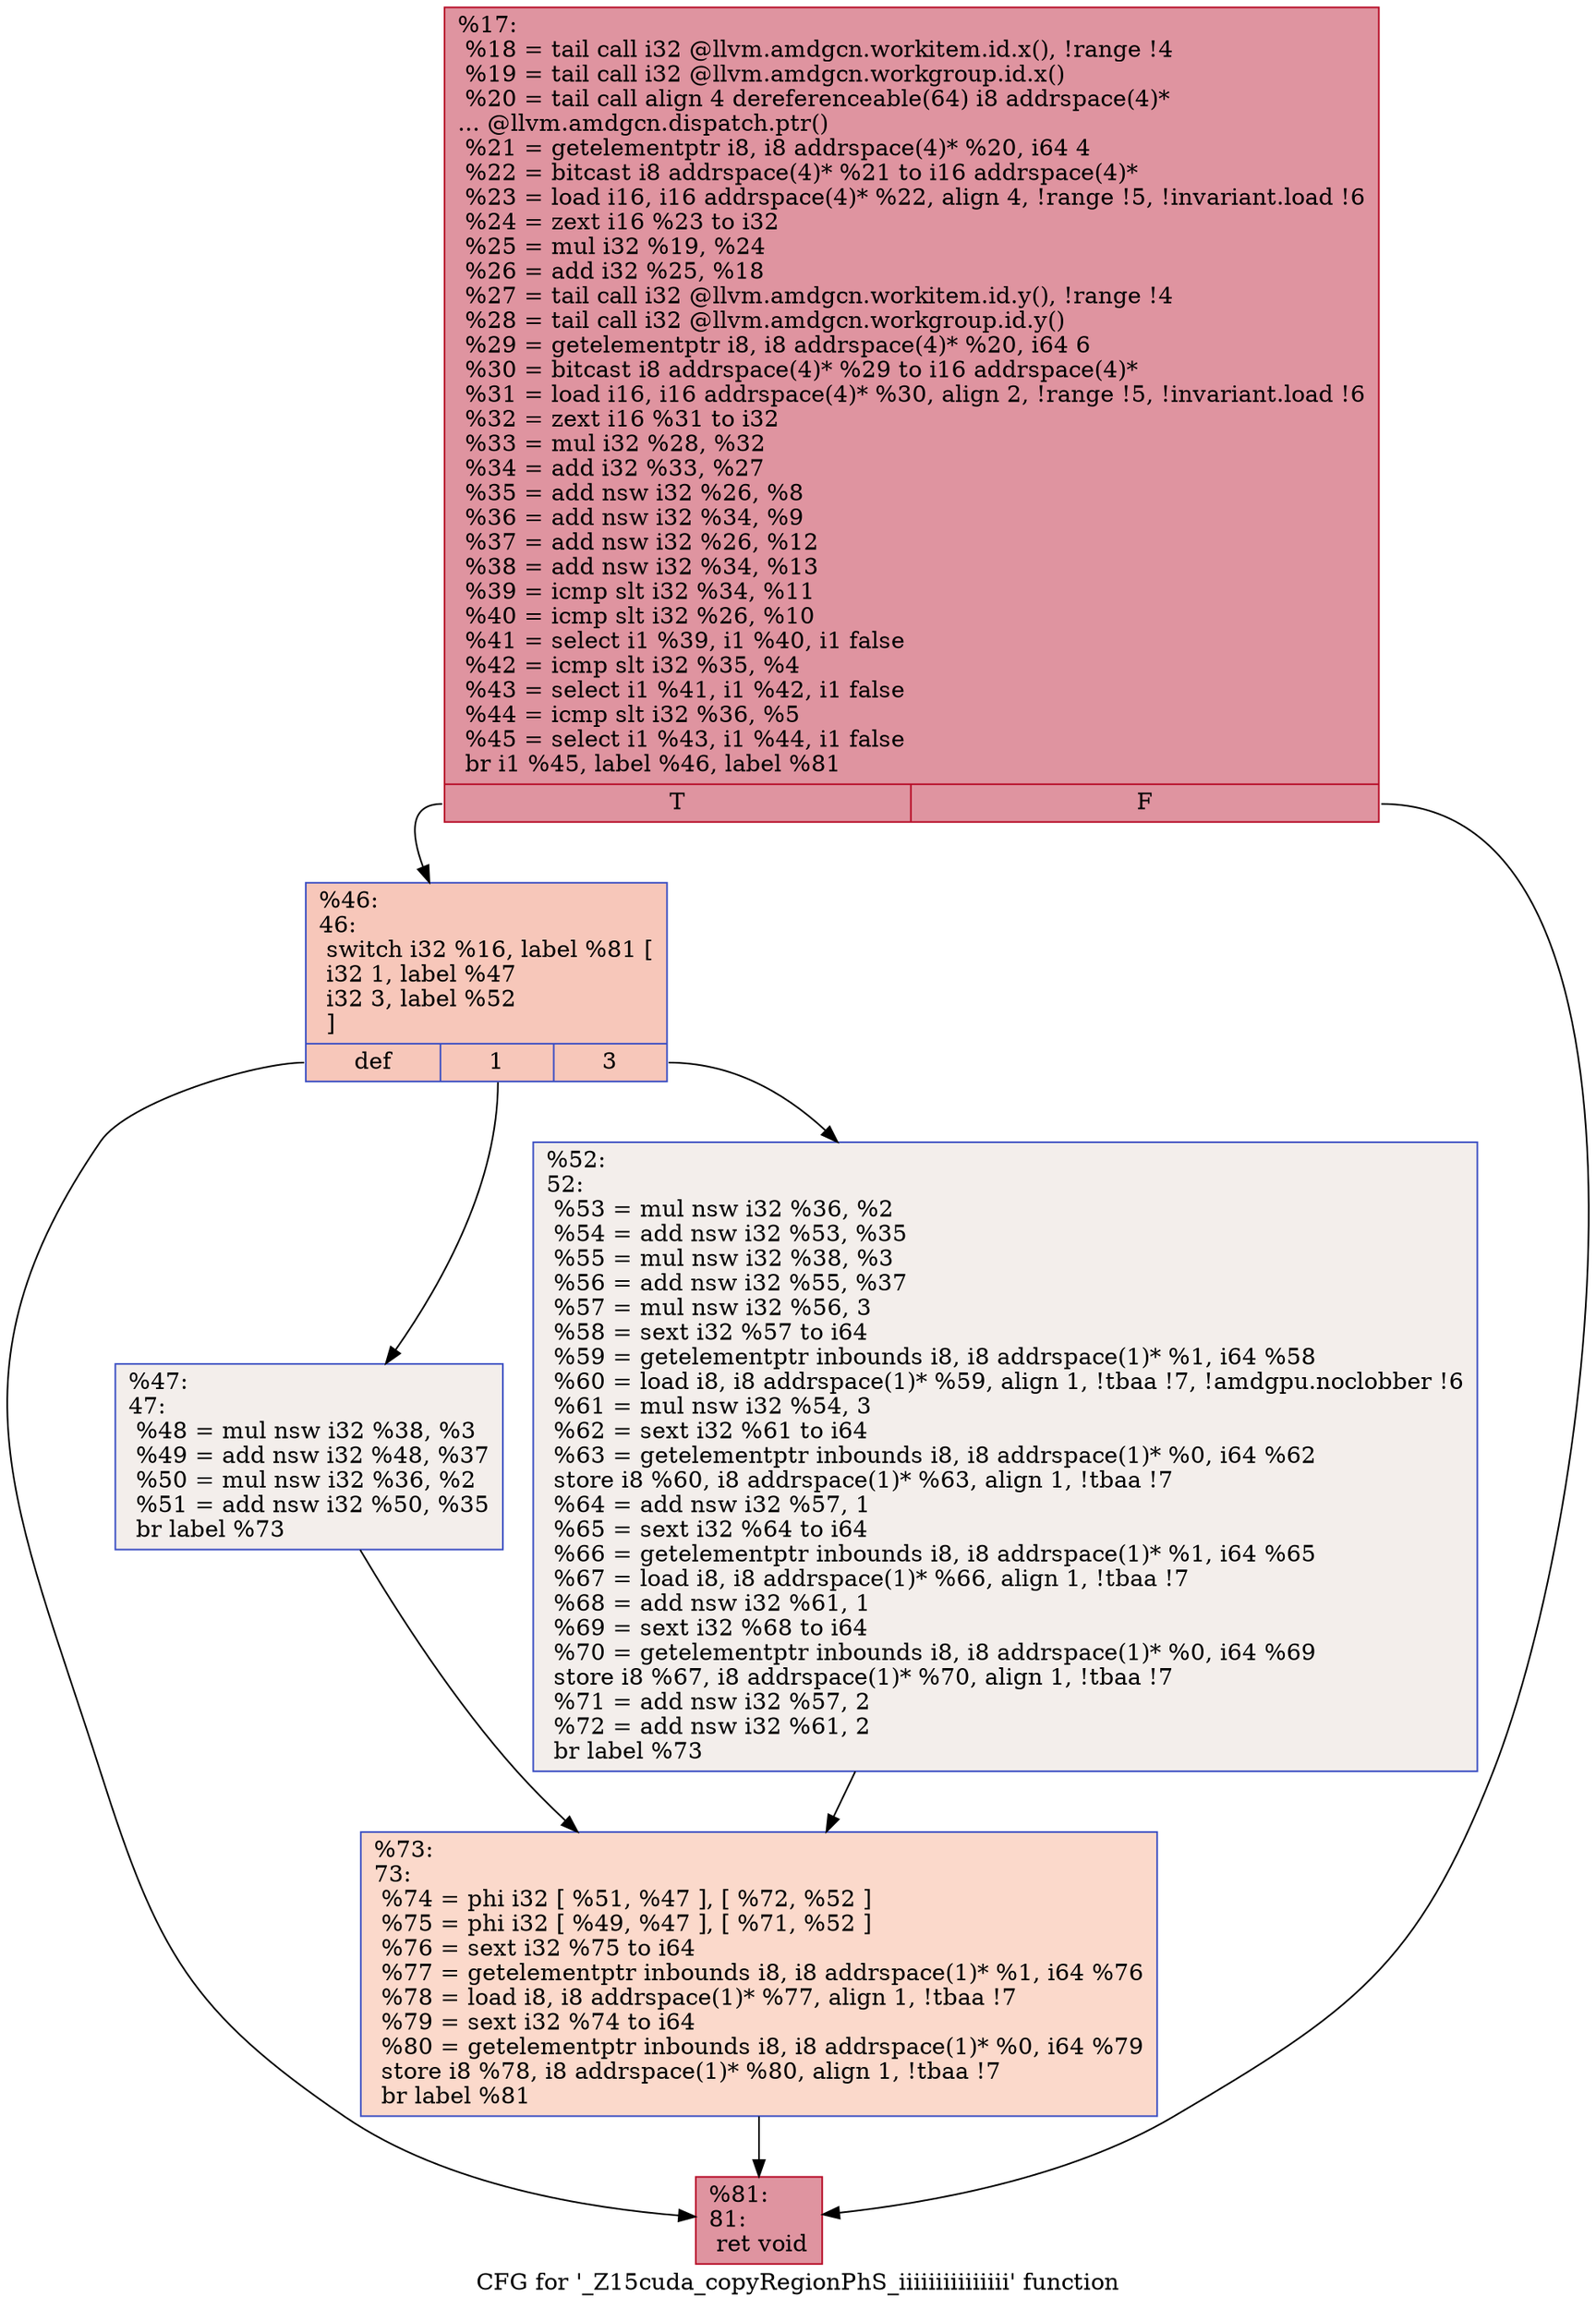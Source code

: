 digraph "CFG for '_Z15cuda_copyRegionPhS_iiiiiiiiiiiiiii' function" {
	label="CFG for '_Z15cuda_copyRegionPhS_iiiiiiiiiiiiiii' function";

	Node0x4795000 [shape=record,color="#b70d28ff", style=filled, fillcolor="#b70d2870",label="{%17:\l  %18 = tail call i32 @llvm.amdgcn.workitem.id.x(), !range !4\l  %19 = tail call i32 @llvm.amdgcn.workgroup.id.x()\l  %20 = tail call align 4 dereferenceable(64) i8 addrspace(4)*\l... @llvm.amdgcn.dispatch.ptr()\l  %21 = getelementptr i8, i8 addrspace(4)* %20, i64 4\l  %22 = bitcast i8 addrspace(4)* %21 to i16 addrspace(4)*\l  %23 = load i16, i16 addrspace(4)* %22, align 4, !range !5, !invariant.load !6\l  %24 = zext i16 %23 to i32\l  %25 = mul i32 %19, %24\l  %26 = add i32 %25, %18\l  %27 = tail call i32 @llvm.amdgcn.workitem.id.y(), !range !4\l  %28 = tail call i32 @llvm.amdgcn.workgroup.id.y()\l  %29 = getelementptr i8, i8 addrspace(4)* %20, i64 6\l  %30 = bitcast i8 addrspace(4)* %29 to i16 addrspace(4)*\l  %31 = load i16, i16 addrspace(4)* %30, align 2, !range !5, !invariant.load !6\l  %32 = zext i16 %31 to i32\l  %33 = mul i32 %28, %32\l  %34 = add i32 %33, %27\l  %35 = add nsw i32 %26, %8\l  %36 = add nsw i32 %34, %9\l  %37 = add nsw i32 %26, %12\l  %38 = add nsw i32 %34, %13\l  %39 = icmp slt i32 %34, %11\l  %40 = icmp slt i32 %26, %10\l  %41 = select i1 %39, i1 %40, i1 false\l  %42 = icmp slt i32 %35, %4\l  %43 = select i1 %41, i1 %42, i1 false\l  %44 = icmp slt i32 %36, %5\l  %45 = select i1 %43, i1 %44, i1 false\l  br i1 %45, label %46, label %81\l|{<s0>T|<s1>F}}"];
	Node0x4795000:s0 -> Node0x4794d40;
	Node0x4795000:s1 -> Node0x4799cc0;
	Node0x4794d40 [shape=record,color="#3d50c3ff", style=filled, fillcolor="#ec7f6370",label="{%46:\l46:                                               \l  switch i32 %16, label %81 [\l    i32 1, label %47\l    i32 3, label %52\l  ]\l|{<s0>def|<s1>1|<s2>3}}"];
	Node0x4794d40:s0 -> Node0x4799cc0;
	Node0x4794d40:s1 -> Node0x4799e00;
	Node0x4794d40:s2 -> Node0x4799e80;
	Node0x4799e00 [shape=record,color="#3d50c3ff", style=filled, fillcolor="#e5d8d170",label="{%47:\l47:                                               \l  %48 = mul nsw i32 %38, %3\l  %49 = add nsw i32 %48, %37\l  %50 = mul nsw i32 %36, %2\l  %51 = add nsw i32 %50, %35\l  br label %73\l}"];
	Node0x4799e00 -> Node0x479a270;
	Node0x4799e80 [shape=record,color="#3d50c3ff", style=filled, fillcolor="#e5d8d170",label="{%52:\l52:                                               \l  %53 = mul nsw i32 %36, %2\l  %54 = add nsw i32 %53, %35\l  %55 = mul nsw i32 %38, %3\l  %56 = add nsw i32 %55, %37\l  %57 = mul nsw i32 %56, 3\l  %58 = sext i32 %57 to i64\l  %59 = getelementptr inbounds i8, i8 addrspace(1)* %1, i64 %58\l  %60 = load i8, i8 addrspace(1)* %59, align 1, !tbaa !7, !amdgpu.noclobber !6\l  %61 = mul nsw i32 %54, 3\l  %62 = sext i32 %61 to i64\l  %63 = getelementptr inbounds i8, i8 addrspace(1)* %0, i64 %62\l  store i8 %60, i8 addrspace(1)* %63, align 1, !tbaa !7\l  %64 = add nsw i32 %57, 1\l  %65 = sext i32 %64 to i64\l  %66 = getelementptr inbounds i8, i8 addrspace(1)* %1, i64 %65\l  %67 = load i8, i8 addrspace(1)* %66, align 1, !tbaa !7\l  %68 = add nsw i32 %61, 1\l  %69 = sext i32 %68 to i64\l  %70 = getelementptr inbounds i8, i8 addrspace(1)* %0, i64 %69\l  store i8 %67, i8 addrspace(1)* %70, align 1, !tbaa !7\l  %71 = add nsw i32 %57, 2\l  %72 = add nsw i32 %61, 2\l  br label %73\l}"];
	Node0x4799e80 -> Node0x479a270;
	Node0x479a270 [shape=record,color="#3d50c3ff", style=filled, fillcolor="#f7a88970",label="{%73:\l73:                                               \l  %74 = phi i32 [ %51, %47 ], [ %72, %52 ]\l  %75 = phi i32 [ %49, %47 ], [ %71, %52 ]\l  %76 = sext i32 %75 to i64\l  %77 = getelementptr inbounds i8, i8 addrspace(1)* %1, i64 %76\l  %78 = load i8, i8 addrspace(1)* %77, align 1, !tbaa !7\l  %79 = sext i32 %74 to i64\l  %80 = getelementptr inbounds i8, i8 addrspace(1)* %0, i64 %79\l  store i8 %78, i8 addrspace(1)* %80, align 1, !tbaa !7\l  br label %81\l}"];
	Node0x479a270 -> Node0x4799cc0;
	Node0x4799cc0 [shape=record,color="#b70d28ff", style=filled, fillcolor="#b70d2870",label="{%81:\l81:                                               \l  ret void\l}"];
}
